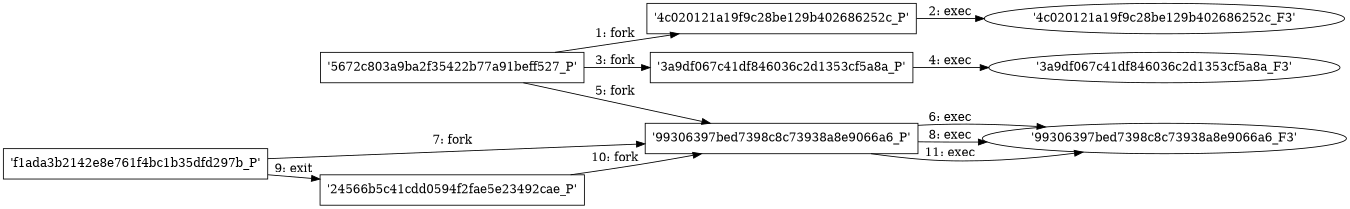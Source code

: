 digraph "D:\Learning\Paper\apt\基于CTI的攻击预警\Dataset\攻击图\ASGfromALLCTI\Vulnerability Spotlight Kaspersky Unhandled Windows Messages Denial of Service Vulnerability.dot" {
rankdir="LR"
size="9"
fixedsize="false"
splines="true"
nodesep=0.3
ranksep=0
fontsize=10
overlap="scalexy"
engine= "neato"
	"'5672c803a9ba2f35422b77a91beff527_P'" [node_type=Process shape=box]
	"'4c020121a19f9c28be129b402686252c_P'" [node_type=Process shape=box]
	"'5672c803a9ba2f35422b77a91beff527_P'" -> "'4c020121a19f9c28be129b402686252c_P'" [label="1: fork"]
	"'4c020121a19f9c28be129b402686252c_P'" [node_type=Process shape=box]
	"'4c020121a19f9c28be129b402686252c_F3'" [node_type=File shape=ellipse]
	"'4c020121a19f9c28be129b402686252c_P'" -> "'4c020121a19f9c28be129b402686252c_F3'" [label="2: exec"]
	"'5672c803a9ba2f35422b77a91beff527_P'" [node_type=Process shape=box]
	"'3a9df067c41df846036c2d1353cf5a8a_P'" [node_type=Process shape=box]
	"'5672c803a9ba2f35422b77a91beff527_P'" -> "'3a9df067c41df846036c2d1353cf5a8a_P'" [label="3: fork"]
	"'3a9df067c41df846036c2d1353cf5a8a_P'" [node_type=Process shape=box]
	"'3a9df067c41df846036c2d1353cf5a8a_F3'" [node_type=File shape=ellipse]
	"'3a9df067c41df846036c2d1353cf5a8a_P'" -> "'3a9df067c41df846036c2d1353cf5a8a_F3'" [label="4: exec"]
	"'5672c803a9ba2f35422b77a91beff527_P'" [node_type=Process shape=box]
	"'99306397bed7398c8c73938a8e9066a6_P'" [node_type=Process shape=box]
	"'5672c803a9ba2f35422b77a91beff527_P'" -> "'99306397bed7398c8c73938a8e9066a6_P'" [label="5: fork"]
	"'99306397bed7398c8c73938a8e9066a6_P'" [node_type=Process shape=box]
	"'99306397bed7398c8c73938a8e9066a6_F3'" [node_type=File shape=ellipse]
	"'99306397bed7398c8c73938a8e9066a6_P'" -> "'99306397bed7398c8c73938a8e9066a6_F3'" [label="6: exec"]
	"'f1ada3b2142e8e761f4bc1b35dfd297b_P'" [node_type=Process shape=box]
	"'99306397bed7398c8c73938a8e9066a6_P'" [node_type=Process shape=box]
	"'f1ada3b2142e8e761f4bc1b35dfd297b_P'" -> "'99306397bed7398c8c73938a8e9066a6_P'" [label="7: fork"]
	"'99306397bed7398c8c73938a8e9066a6_P'" [node_type=Process shape=box]
	"'99306397bed7398c8c73938a8e9066a6_F3'" [node_type=File shape=ellipse]
	"'99306397bed7398c8c73938a8e9066a6_P'" -> "'99306397bed7398c8c73938a8e9066a6_F3'" [label="8: exec"]
	"'f1ada3b2142e8e761f4bc1b35dfd297b_P'" [node_type=Process shape=box]
	"'24566b5c41cdd0594f2fae5e23492cae_P'" [node_type=Process shape=box]
	"'f1ada3b2142e8e761f4bc1b35dfd297b_P'" -> "'24566b5c41cdd0594f2fae5e23492cae_P'" [label="9: exit"]
	"'24566b5c41cdd0594f2fae5e23492cae_P'" [node_type=Process shape=box]
	"'99306397bed7398c8c73938a8e9066a6_P'" [node_type=Process shape=box]
	"'24566b5c41cdd0594f2fae5e23492cae_P'" -> "'99306397bed7398c8c73938a8e9066a6_P'" [label="10: fork"]
	"'99306397bed7398c8c73938a8e9066a6_P'" [node_type=Process shape=box]
	"'99306397bed7398c8c73938a8e9066a6_F3'" [node_type=File shape=ellipse]
	"'99306397bed7398c8c73938a8e9066a6_P'" -> "'99306397bed7398c8c73938a8e9066a6_F3'" [label="11: exec"]
}
